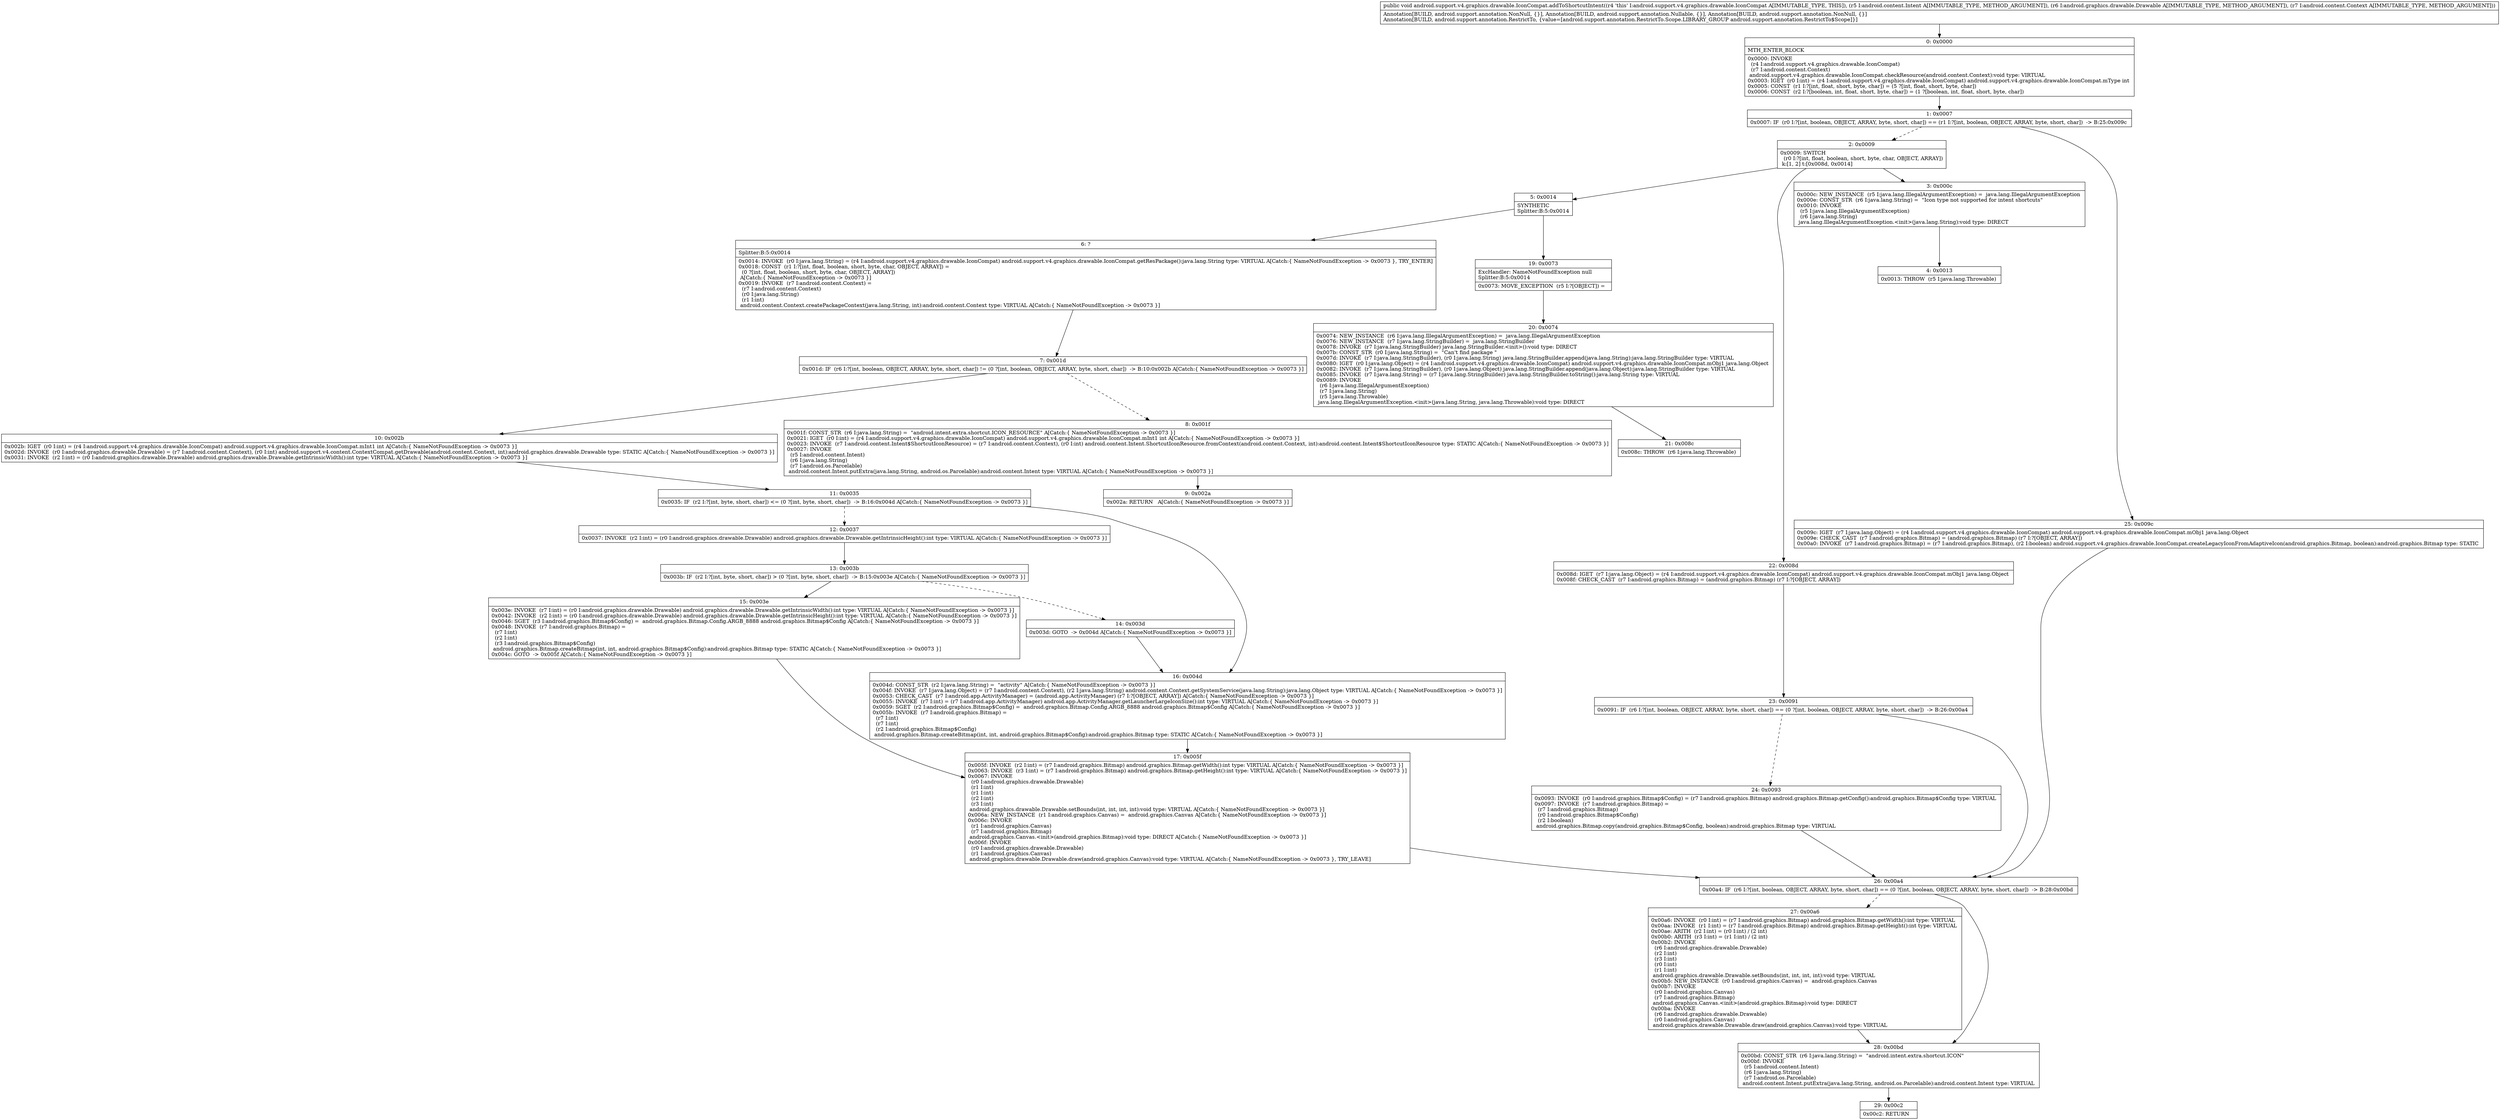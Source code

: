 digraph "CFG forandroid.support.v4.graphics.drawable.IconCompat.addToShortcutIntent(Landroid\/content\/Intent;Landroid\/graphics\/drawable\/Drawable;Landroid\/content\/Context;)V" {
Node_0 [shape=record,label="{0\:\ 0x0000|MTH_ENTER_BLOCK\l|0x0000: INVOKE  \l  (r4 I:android.support.v4.graphics.drawable.IconCompat)\l  (r7 I:android.content.Context)\l android.support.v4.graphics.drawable.IconCompat.checkResource(android.content.Context):void type: VIRTUAL \l0x0003: IGET  (r0 I:int) = (r4 I:android.support.v4.graphics.drawable.IconCompat) android.support.v4.graphics.drawable.IconCompat.mType int \l0x0005: CONST  (r1 I:?[int, float, short, byte, char]) = (5 ?[int, float, short, byte, char]) \l0x0006: CONST  (r2 I:?[boolean, int, float, short, byte, char]) = (1 ?[boolean, int, float, short, byte, char]) \l}"];
Node_1 [shape=record,label="{1\:\ 0x0007|0x0007: IF  (r0 I:?[int, boolean, OBJECT, ARRAY, byte, short, char]) == (r1 I:?[int, boolean, OBJECT, ARRAY, byte, short, char])  \-\> B:25:0x009c \l}"];
Node_2 [shape=record,label="{2\:\ 0x0009|0x0009: SWITCH  \l  (r0 I:?[int, float, boolean, short, byte, char, OBJECT, ARRAY])\l k:[1, 2] t:[0x008d, 0x0014] \l}"];
Node_3 [shape=record,label="{3\:\ 0x000c|0x000c: NEW_INSTANCE  (r5 I:java.lang.IllegalArgumentException) =  java.lang.IllegalArgumentException \l0x000e: CONST_STR  (r6 I:java.lang.String) =  \"Icon type not supported for intent shortcuts\" \l0x0010: INVOKE  \l  (r5 I:java.lang.IllegalArgumentException)\l  (r6 I:java.lang.String)\l java.lang.IllegalArgumentException.\<init\>(java.lang.String):void type: DIRECT \l}"];
Node_4 [shape=record,label="{4\:\ 0x0013|0x0013: THROW  (r5 I:java.lang.Throwable) \l}"];
Node_5 [shape=record,label="{5\:\ 0x0014|SYNTHETIC\lSplitter:B:5:0x0014\l}"];
Node_6 [shape=record,label="{6\:\ ?|Splitter:B:5:0x0014\l|0x0014: INVOKE  (r0 I:java.lang.String) = (r4 I:android.support.v4.graphics.drawable.IconCompat) android.support.v4.graphics.drawable.IconCompat.getResPackage():java.lang.String type: VIRTUAL A[Catch:\{ NameNotFoundException \-\> 0x0073 \}, TRY_ENTER]\l0x0018: CONST  (r1 I:?[int, float, boolean, short, byte, char, OBJECT, ARRAY]) = \l  (0 ?[int, float, boolean, short, byte, char, OBJECT, ARRAY])\l A[Catch:\{ NameNotFoundException \-\> 0x0073 \}]\l0x0019: INVOKE  (r7 I:android.content.Context) = \l  (r7 I:android.content.Context)\l  (r0 I:java.lang.String)\l  (r1 I:int)\l android.content.Context.createPackageContext(java.lang.String, int):android.content.Context type: VIRTUAL A[Catch:\{ NameNotFoundException \-\> 0x0073 \}]\l}"];
Node_7 [shape=record,label="{7\:\ 0x001d|0x001d: IF  (r6 I:?[int, boolean, OBJECT, ARRAY, byte, short, char]) != (0 ?[int, boolean, OBJECT, ARRAY, byte, short, char])  \-\> B:10:0x002b A[Catch:\{ NameNotFoundException \-\> 0x0073 \}]\l}"];
Node_8 [shape=record,label="{8\:\ 0x001f|0x001f: CONST_STR  (r6 I:java.lang.String) =  \"android.intent.extra.shortcut.ICON_RESOURCE\" A[Catch:\{ NameNotFoundException \-\> 0x0073 \}]\l0x0021: IGET  (r0 I:int) = (r4 I:android.support.v4.graphics.drawable.IconCompat) android.support.v4.graphics.drawable.IconCompat.mInt1 int A[Catch:\{ NameNotFoundException \-\> 0x0073 \}]\l0x0023: INVOKE  (r7 I:android.content.Intent$ShortcutIconResource) = (r7 I:android.content.Context), (r0 I:int) android.content.Intent.ShortcutIconResource.fromContext(android.content.Context, int):android.content.Intent$ShortcutIconResource type: STATIC A[Catch:\{ NameNotFoundException \-\> 0x0073 \}]\l0x0027: INVOKE  \l  (r5 I:android.content.Intent)\l  (r6 I:java.lang.String)\l  (r7 I:android.os.Parcelable)\l android.content.Intent.putExtra(java.lang.String, android.os.Parcelable):android.content.Intent type: VIRTUAL A[Catch:\{ NameNotFoundException \-\> 0x0073 \}]\l}"];
Node_9 [shape=record,label="{9\:\ 0x002a|0x002a: RETURN   A[Catch:\{ NameNotFoundException \-\> 0x0073 \}]\l}"];
Node_10 [shape=record,label="{10\:\ 0x002b|0x002b: IGET  (r0 I:int) = (r4 I:android.support.v4.graphics.drawable.IconCompat) android.support.v4.graphics.drawable.IconCompat.mInt1 int A[Catch:\{ NameNotFoundException \-\> 0x0073 \}]\l0x002d: INVOKE  (r0 I:android.graphics.drawable.Drawable) = (r7 I:android.content.Context), (r0 I:int) android.support.v4.content.ContextCompat.getDrawable(android.content.Context, int):android.graphics.drawable.Drawable type: STATIC A[Catch:\{ NameNotFoundException \-\> 0x0073 \}]\l0x0031: INVOKE  (r2 I:int) = (r0 I:android.graphics.drawable.Drawable) android.graphics.drawable.Drawable.getIntrinsicWidth():int type: VIRTUAL A[Catch:\{ NameNotFoundException \-\> 0x0073 \}]\l}"];
Node_11 [shape=record,label="{11\:\ 0x0035|0x0035: IF  (r2 I:?[int, byte, short, char]) \<= (0 ?[int, byte, short, char])  \-\> B:16:0x004d A[Catch:\{ NameNotFoundException \-\> 0x0073 \}]\l}"];
Node_12 [shape=record,label="{12\:\ 0x0037|0x0037: INVOKE  (r2 I:int) = (r0 I:android.graphics.drawable.Drawable) android.graphics.drawable.Drawable.getIntrinsicHeight():int type: VIRTUAL A[Catch:\{ NameNotFoundException \-\> 0x0073 \}]\l}"];
Node_13 [shape=record,label="{13\:\ 0x003b|0x003b: IF  (r2 I:?[int, byte, short, char]) \> (0 ?[int, byte, short, char])  \-\> B:15:0x003e A[Catch:\{ NameNotFoundException \-\> 0x0073 \}]\l}"];
Node_14 [shape=record,label="{14\:\ 0x003d|0x003d: GOTO  \-\> 0x004d A[Catch:\{ NameNotFoundException \-\> 0x0073 \}]\l}"];
Node_15 [shape=record,label="{15\:\ 0x003e|0x003e: INVOKE  (r7 I:int) = (r0 I:android.graphics.drawable.Drawable) android.graphics.drawable.Drawable.getIntrinsicWidth():int type: VIRTUAL A[Catch:\{ NameNotFoundException \-\> 0x0073 \}]\l0x0042: INVOKE  (r2 I:int) = (r0 I:android.graphics.drawable.Drawable) android.graphics.drawable.Drawable.getIntrinsicHeight():int type: VIRTUAL A[Catch:\{ NameNotFoundException \-\> 0x0073 \}]\l0x0046: SGET  (r3 I:android.graphics.Bitmap$Config) =  android.graphics.Bitmap.Config.ARGB_8888 android.graphics.Bitmap$Config A[Catch:\{ NameNotFoundException \-\> 0x0073 \}]\l0x0048: INVOKE  (r7 I:android.graphics.Bitmap) = \l  (r7 I:int)\l  (r2 I:int)\l  (r3 I:android.graphics.Bitmap$Config)\l android.graphics.Bitmap.createBitmap(int, int, android.graphics.Bitmap$Config):android.graphics.Bitmap type: STATIC A[Catch:\{ NameNotFoundException \-\> 0x0073 \}]\l0x004c: GOTO  \-\> 0x005f A[Catch:\{ NameNotFoundException \-\> 0x0073 \}]\l}"];
Node_16 [shape=record,label="{16\:\ 0x004d|0x004d: CONST_STR  (r2 I:java.lang.String) =  \"activity\" A[Catch:\{ NameNotFoundException \-\> 0x0073 \}]\l0x004f: INVOKE  (r7 I:java.lang.Object) = (r7 I:android.content.Context), (r2 I:java.lang.String) android.content.Context.getSystemService(java.lang.String):java.lang.Object type: VIRTUAL A[Catch:\{ NameNotFoundException \-\> 0x0073 \}]\l0x0053: CHECK_CAST  (r7 I:android.app.ActivityManager) = (android.app.ActivityManager) (r7 I:?[OBJECT, ARRAY]) A[Catch:\{ NameNotFoundException \-\> 0x0073 \}]\l0x0055: INVOKE  (r7 I:int) = (r7 I:android.app.ActivityManager) android.app.ActivityManager.getLauncherLargeIconSize():int type: VIRTUAL A[Catch:\{ NameNotFoundException \-\> 0x0073 \}]\l0x0059: SGET  (r2 I:android.graphics.Bitmap$Config) =  android.graphics.Bitmap.Config.ARGB_8888 android.graphics.Bitmap$Config A[Catch:\{ NameNotFoundException \-\> 0x0073 \}]\l0x005b: INVOKE  (r7 I:android.graphics.Bitmap) = \l  (r7 I:int)\l  (r7 I:int)\l  (r2 I:android.graphics.Bitmap$Config)\l android.graphics.Bitmap.createBitmap(int, int, android.graphics.Bitmap$Config):android.graphics.Bitmap type: STATIC A[Catch:\{ NameNotFoundException \-\> 0x0073 \}]\l}"];
Node_17 [shape=record,label="{17\:\ 0x005f|0x005f: INVOKE  (r2 I:int) = (r7 I:android.graphics.Bitmap) android.graphics.Bitmap.getWidth():int type: VIRTUAL A[Catch:\{ NameNotFoundException \-\> 0x0073 \}]\l0x0063: INVOKE  (r3 I:int) = (r7 I:android.graphics.Bitmap) android.graphics.Bitmap.getHeight():int type: VIRTUAL A[Catch:\{ NameNotFoundException \-\> 0x0073 \}]\l0x0067: INVOKE  \l  (r0 I:android.graphics.drawable.Drawable)\l  (r1 I:int)\l  (r1 I:int)\l  (r2 I:int)\l  (r3 I:int)\l android.graphics.drawable.Drawable.setBounds(int, int, int, int):void type: VIRTUAL A[Catch:\{ NameNotFoundException \-\> 0x0073 \}]\l0x006a: NEW_INSTANCE  (r1 I:android.graphics.Canvas) =  android.graphics.Canvas A[Catch:\{ NameNotFoundException \-\> 0x0073 \}]\l0x006c: INVOKE  \l  (r1 I:android.graphics.Canvas)\l  (r7 I:android.graphics.Bitmap)\l android.graphics.Canvas.\<init\>(android.graphics.Bitmap):void type: DIRECT A[Catch:\{ NameNotFoundException \-\> 0x0073 \}]\l0x006f: INVOKE  \l  (r0 I:android.graphics.drawable.Drawable)\l  (r1 I:android.graphics.Canvas)\l android.graphics.drawable.Drawable.draw(android.graphics.Canvas):void type: VIRTUAL A[Catch:\{ NameNotFoundException \-\> 0x0073 \}, TRY_LEAVE]\l}"];
Node_19 [shape=record,label="{19\:\ 0x0073|ExcHandler: NameNotFoundException null\lSplitter:B:5:0x0014\l|0x0073: MOVE_EXCEPTION  (r5 I:?[OBJECT]) =  \l}"];
Node_20 [shape=record,label="{20\:\ 0x0074|0x0074: NEW_INSTANCE  (r6 I:java.lang.IllegalArgumentException) =  java.lang.IllegalArgumentException \l0x0076: NEW_INSTANCE  (r7 I:java.lang.StringBuilder) =  java.lang.StringBuilder \l0x0078: INVOKE  (r7 I:java.lang.StringBuilder) java.lang.StringBuilder.\<init\>():void type: DIRECT \l0x007b: CONST_STR  (r0 I:java.lang.String) =  \"Can't find package \" \l0x007d: INVOKE  (r7 I:java.lang.StringBuilder), (r0 I:java.lang.String) java.lang.StringBuilder.append(java.lang.String):java.lang.StringBuilder type: VIRTUAL \l0x0080: IGET  (r0 I:java.lang.Object) = (r4 I:android.support.v4.graphics.drawable.IconCompat) android.support.v4.graphics.drawable.IconCompat.mObj1 java.lang.Object \l0x0082: INVOKE  (r7 I:java.lang.StringBuilder), (r0 I:java.lang.Object) java.lang.StringBuilder.append(java.lang.Object):java.lang.StringBuilder type: VIRTUAL \l0x0085: INVOKE  (r7 I:java.lang.String) = (r7 I:java.lang.StringBuilder) java.lang.StringBuilder.toString():java.lang.String type: VIRTUAL \l0x0089: INVOKE  \l  (r6 I:java.lang.IllegalArgumentException)\l  (r7 I:java.lang.String)\l  (r5 I:java.lang.Throwable)\l java.lang.IllegalArgumentException.\<init\>(java.lang.String, java.lang.Throwable):void type: DIRECT \l}"];
Node_21 [shape=record,label="{21\:\ 0x008c|0x008c: THROW  (r6 I:java.lang.Throwable) \l}"];
Node_22 [shape=record,label="{22\:\ 0x008d|0x008d: IGET  (r7 I:java.lang.Object) = (r4 I:android.support.v4.graphics.drawable.IconCompat) android.support.v4.graphics.drawable.IconCompat.mObj1 java.lang.Object \l0x008f: CHECK_CAST  (r7 I:android.graphics.Bitmap) = (android.graphics.Bitmap) (r7 I:?[OBJECT, ARRAY]) \l}"];
Node_23 [shape=record,label="{23\:\ 0x0091|0x0091: IF  (r6 I:?[int, boolean, OBJECT, ARRAY, byte, short, char]) == (0 ?[int, boolean, OBJECT, ARRAY, byte, short, char])  \-\> B:26:0x00a4 \l}"];
Node_24 [shape=record,label="{24\:\ 0x0093|0x0093: INVOKE  (r0 I:android.graphics.Bitmap$Config) = (r7 I:android.graphics.Bitmap) android.graphics.Bitmap.getConfig():android.graphics.Bitmap$Config type: VIRTUAL \l0x0097: INVOKE  (r7 I:android.graphics.Bitmap) = \l  (r7 I:android.graphics.Bitmap)\l  (r0 I:android.graphics.Bitmap$Config)\l  (r2 I:boolean)\l android.graphics.Bitmap.copy(android.graphics.Bitmap$Config, boolean):android.graphics.Bitmap type: VIRTUAL \l}"];
Node_25 [shape=record,label="{25\:\ 0x009c|0x009c: IGET  (r7 I:java.lang.Object) = (r4 I:android.support.v4.graphics.drawable.IconCompat) android.support.v4.graphics.drawable.IconCompat.mObj1 java.lang.Object \l0x009e: CHECK_CAST  (r7 I:android.graphics.Bitmap) = (android.graphics.Bitmap) (r7 I:?[OBJECT, ARRAY]) \l0x00a0: INVOKE  (r7 I:android.graphics.Bitmap) = (r7 I:android.graphics.Bitmap), (r2 I:boolean) android.support.v4.graphics.drawable.IconCompat.createLegacyIconFromAdaptiveIcon(android.graphics.Bitmap, boolean):android.graphics.Bitmap type: STATIC \l}"];
Node_26 [shape=record,label="{26\:\ 0x00a4|0x00a4: IF  (r6 I:?[int, boolean, OBJECT, ARRAY, byte, short, char]) == (0 ?[int, boolean, OBJECT, ARRAY, byte, short, char])  \-\> B:28:0x00bd \l}"];
Node_27 [shape=record,label="{27\:\ 0x00a6|0x00a6: INVOKE  (r0 I:int) = (r7 I:android.graphics.Bitmap) android.graphics.Bitmap.getWidth():int type: VIRTUAL \l0x00aa: INVOKE  (r1 I:int) = (r7 I:android.graphics.Bitmap) android.graphics.Bitmap.getHeight():int type: VIRTUAL \l0x00ae: ARITH  (r2 I:int) = (r0 I:int) \/ (2 int) \l0x00b0: ARITH  (r3 I:int) = (r1 I:int) \/ (2 int) \l0x00b2: INVOKE  \l  (r6 I:android.graphics.drawable.Drawable)\l  (r2 I:int)\l  (r3 I:int)\l  (r0 I:int)\l  (r1 I:int)\l android.graphics.drawable.Drawable.setBounds(int, int, int, int):void type: VIRTUAL \l0x00b5: NEW_INSTANCE  (r0 I:android.graphics.Canvas) =  android.graphics.Canvas \l0x00b7: INVOKE  \l  (r0 I:android.graphics.Canvas)\l  (r7 I:android.graphics.Bitmap)\l android.graphics.Canvas.\<init\>(android.graphics.Bitmap):void type: DIRECT \l0x00ba: INVOKE  \l  (r6 I:android.graphics.drawable.Drawable)\l  (r0 I:android.graphics.Canvas)\l android.graphics.drawable.Drawable.draw(android.graphics.Canvas):void type: VIRTUAL \l}"];
Node_28 [shape=record,label="{28\:\ 0x00bd|0x00bd: CONST_STR  (r6 I:java.lang.String) =  \"android.intent.extra.shortcut.ICON\" \l0x00bf: INVOKE  \l  (r5 I:android.content.Intent)\l  (r6 I:java.lang.String)\l  (r7 I:android.os.Parcelable)\l android.content.Intent.putExtra(java.lang.String, android.os.Parcelable):android.content.Intent type: VIRTUAL \l}"];
Node_29 [shape=record,label="{29\:\ 0x00c2|0x00c2: RETURN   \l}"];
MethodNode[shape=record,label="{public void android.support.v4.graphics.drawable.IconCompat.addToShortcutIntent((r4 'this' I:android.support.v4.graphics.drawable.IconCompat A[IMMUTABLE_TYPE, THIS]), (r5 I:android.content.Intent A[IMMUTABLE_TYPE, METHOD_ARGUMENT]), (r6 I:android.graphics.drawable.Drawable A[IMMUTABLE_TYPE, METHOD_ARGUMENT]), (r7 I:android.content.Context A[IMMUTABLE_TYPE, METHOD_ARGUMENT]))  | Annotation[BUILD, android.support.annotation.NonNull, \{\}], Annotation[BUILD, android.support.annotation.Nullable, \{\}], Annotation[BUILD, android.support.annotation.NonNull, \{\}]\lAnnotation[BUILD, android.support.annotation.RestrictTo, \{value=[android.support.annotation.RestrictTo.Scope.LIBRARY_GROUP android.support.annotation.RestrictTo$Scope]\}]\l}"];
MethodNode -> Node_0;
Node_0 -> Node_1;
Node_1 -> Node_2[style=dashed];
Node_1 -> Node_25;
Node_2 -> Node_3;
Node_2 -> Node_5;
Node_2 -> Node_22;
Node_3 -> Node_4;
Node_5 -> Node_6;
Node_5 -> Node_19;
Node_6 -> Node_7;
Node_7 -> Node_8[style=dashed];
Node_7 -> Node_10;
Node_8 -> Node_9;
Node_10 -> Node_11;
Node_11 -> Node_12[style=dashed];
Node_11 -> Node_16;
Node_12 -> Node_13;
Node_13 -> Node_14[style=dashed];
Node_13 -> Node_15;
Node_14 -> Node_16;
Node_15 -> Node_17;
Node_16 -> Node_17;
Node_17 -> Node_26;
Node_19 -> Node_20;
Node_20 -> Node_21;
Node_22 -> Node_23;
Node_23 -> Node_24[style=dashed];
Node_23 -> Node_26;
Node_24 -> Node_26;
Node_25 -> Node_26;
Node_26 -> Node_27[style=dashed];
Node_26 -> Node_28;
Node_27 -> Node_28;
Node_28 -> Node_29;
}

